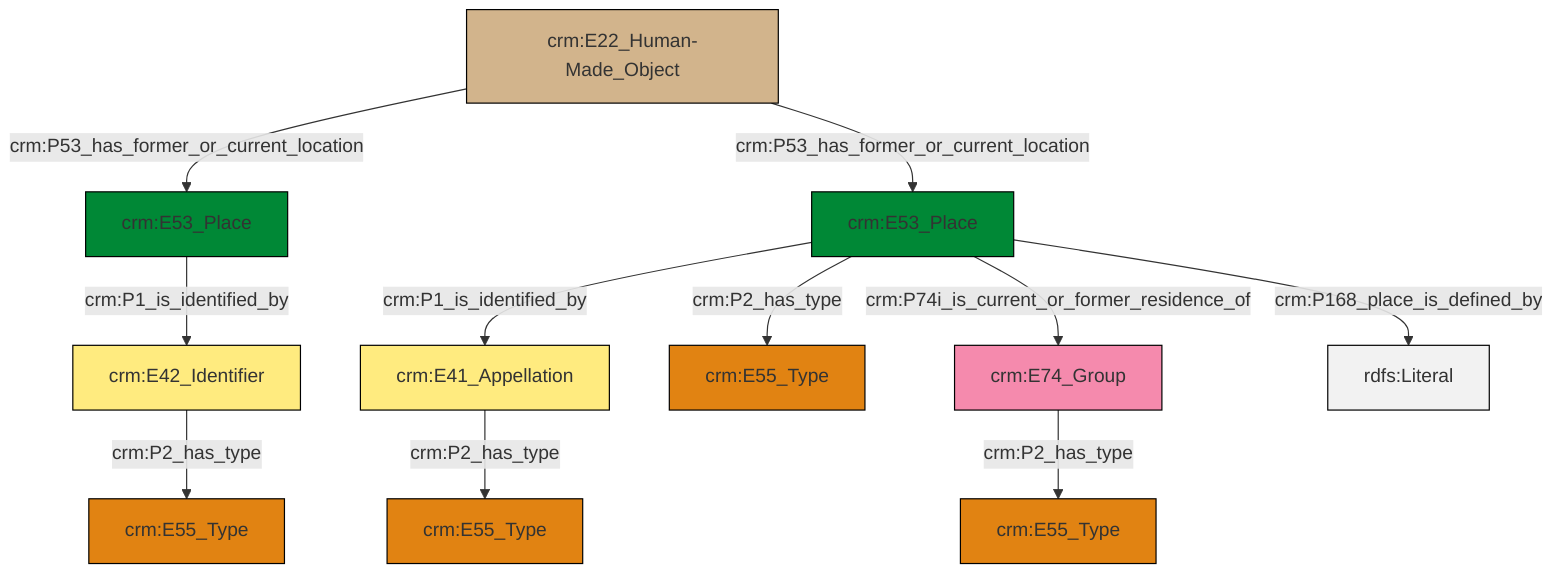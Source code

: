 graph TD
classDef Literal fill:#f2f2f2,stroke:#000000;
classDef CRM_Entity fill:#FFFFFF,stroke:#000000;
classDef Temporal_Entity fill:#00C9E6, stroke:#000000;
classDef Type fill:#E18312, stroke:#000000;
classDef Time-Span fill:#2C9C91, stroke:#000000;
classDef Appellation fill:#FFEB7F, stroke:#000000;
classDef Place fill:#008836, stroke:#000000;
classDef Persistent_Item fill:#B266B2, stroke:#000000;
classDef Conceptual_Object fill:#FFD700, stroke:#000000;
classDef Physical_Thing fill:#D2B48C, stroke:#000000;
classDef Actor fill:#f58aad, stroke:#000000;
classDef PC_Classes fill:#4ce600, stroke:#000000;
classDef Multi fill:#cccccc,stroke:#000000;

2["crm:E22_Human-Made_Object"]:::Physical_Thing -->|crm:P53_has_former_or_current_location| 13["crm:E53_Place"]:::Place
15["crm:E53_Place"]:::Place -->|crm:P1_is_identified_by| 9["crm:E41_Appellation"]:::Appellation
2["crm:E22_Human-Made_Object"]:::Physical_Thing -->|crm:P53_has_former_or_current_location| 15["crm:E53_Place"]:::Place
4["crm:E42_Identifier"]:::Appellation -->|crm:P2_has_type| 7["crm:E55_Type"]:::Type
18["crm:E74_Group"]:::Actor -->|crm:P2_has_type| 11["crm:E55_Type"]:::Type
15["crm:E53_Place"]:::Place -->|crm:P74i_is_current_or_former_residence_of| 18["crm:E74_Group"]:::Actor
15["crm:E53_Place"]:::Place -->|crm:P2_has_type| 16["crm:E55_Type"]:::Type
13["crm:E53_Place"]:::Place -->|crm:P1_is_identified_by| 4["crm:E42_Identifier"]:::Appellation
9["crm:E41_Appellation"]:::Appellation -->|crm:P2_has_type| 0["crm:E55_Type"]:::Type
15["crm:E53_Place"]:::Place -->|crm:P168_place_is_defined_by| 24[rdfs:Literal]:::Literal